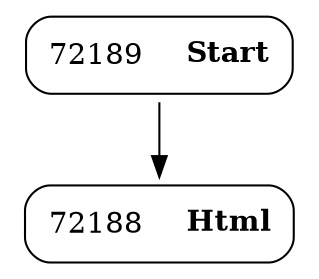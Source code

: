 digraph ast {
node [shape=none];
72189 [label=<<TABLE border='1' cellspacing='0' cellpadding='10' style='rounded' ><TR><TD border='0'>72189</TD><TD border='0'><B>Start</B></TD></TR></TABLE>>];
72189 -> 72188 [weight=2];
72188 [label=<<TABLE border='1' cellspacing='0' cellpadding='10' style='rounded' ><TR><TD border='0'>72188</TD><TD border='0'><B>Html</B></TD></TR></TABLE>>];
}
